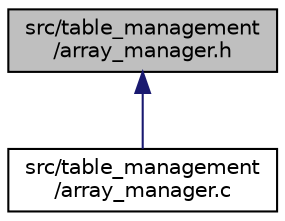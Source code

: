 digraph "src/table_management/array_manager.h"
{
 // LATEX_PDF_SIZE
  edge [fontname="Helvetica",fontsize="10",labelfontname="Helvetica",labelfontsize="10"];
  node [fontname="Helvetica",fontsize="10",shape=record];
  Node1 [label="src/table_management\l/array_manager.h",height=0.2,width=0.4,color="black", fillcolor="grey75", style="filled", fontcolor="black",tooltip="Header file for managing arrays."];
  Node1 -> Node2 [dir="back",color="midnightblue",fontsize="10",style="solid",fontname="Helvetica"];
  Node2 [label="src/table_management\l/array_manager.c",height=0.2,width=0.4,color="black", fillcolor="white", style="filled",URL="$d3/d13/array__manager_8c.html",tooltip=" "];
}
